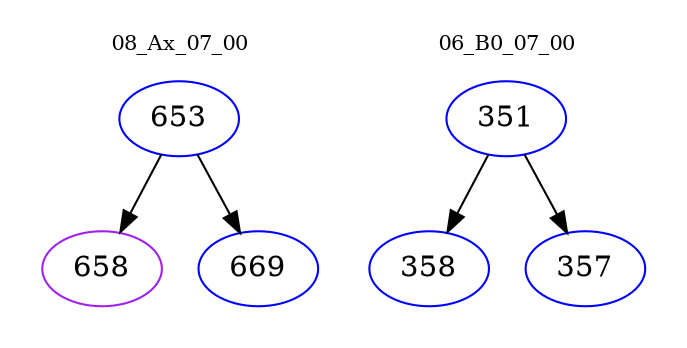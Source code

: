 digraph{
subgraph cluster_0 {
color = white
label = "08_Ax_07_00";
fontsize=10;
T0_653 [label="653", color="blue"]
T0_653 -> T0_658 [color="black"]
T0_658 [label="658", color="purple"]
T0_653 -> T0_669 [color="black"]
T0_669 [label="669", color="blue"]
}
subgraph cluster_1 {
color = white
label = "06_B0_07_00";
fontsize=10;
T1_351 [label="351", color="blue"]
T1_351 -> T1_358 [color="black"]
T1_358 [label="358", color="blue"]
T1_351 -> T1_357 [color="black"]
T1_357 [label="357", color="blue"]
}
}
